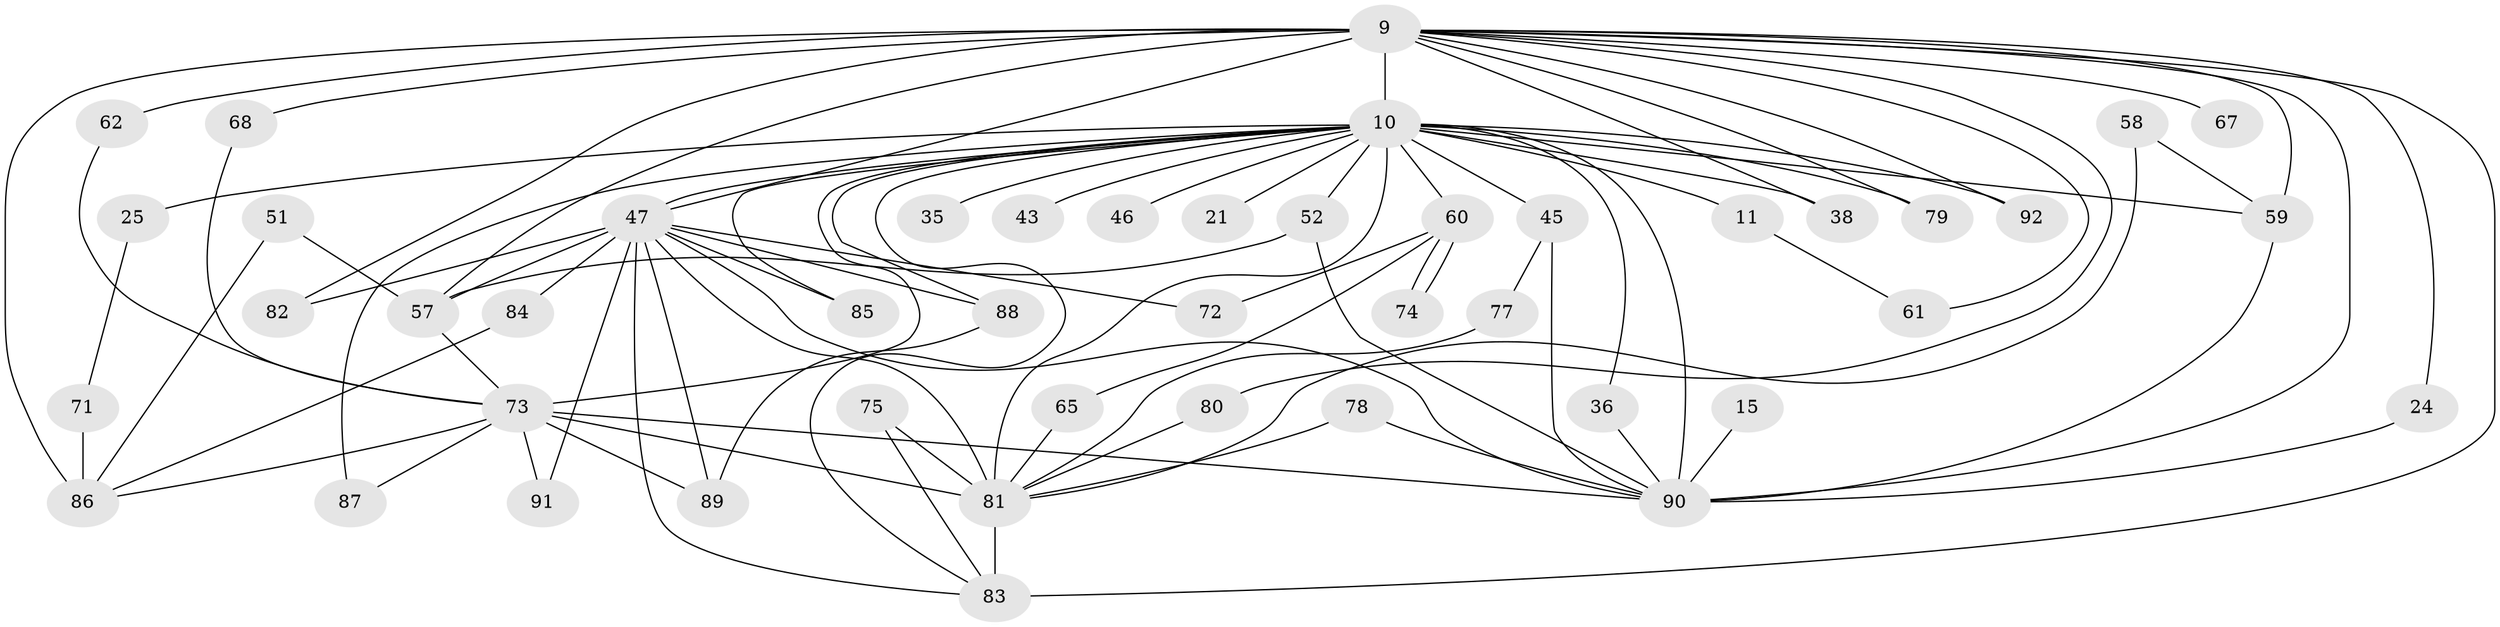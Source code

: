 // original degree distribution, {17: 0.010869565217391304, 15: 0.010869565217391304, 22: 0.010869565217391304, 13: 0.010869565217391304, 20: 0.043478260869565216, 16: 0.010869565217391304, 21: 0.010869565217391304, 3: 0.11956521739130435, 5: 0.043478260869565216, 6: 0.03260869565217391, 2: 0.5652173913043478, 4: 0.10869565217391304, 12: 0.010869565217391304, 7: 0.010869565217391304}
// Generated by graph-tools (version 1.1) at 2025/47/03/04/25 21:47:28]
// undirected, 46 vertices, 88 edges
graph export_dot {
graph [start="1"]
  node [color=gray90,style=filled];
  9 [super="+5"];
  10 [super="+7+8"];
  11;
  15;
  21;
  24;
  25;
  35;
  36;
  38 [super="+20"];
  43;
  45 [super="+22"];
  46;
  47 [super="+2"];
  51;
  52 [super="+40"];
  57 [super="+13"];
  58;
  59 [super="+27+53+54"];
  60 [super="+55"];
  61;
  62;
  65;
  67;
  68;
  71;
  72;
  73 [super="+69+64"];
  74;
  75;
  77;
  78;
  79;
  80;
  81 [super="+56+50"];
  82;
  83 [super="+31+41+66+42+39"];
  84;
  85;
  86 [super="+23"];
  87 [super="+30"];
  88 [super="+18"];
  89 [super="+70"];
  90 [super="+16+76+6"];
  91;
  92 [super="+17"];
  9 -- 10 [weight=8];
  9 -- 24;
  9 -- 57 [weight=2];
  9 -- 61;
  9 -- 62;
  9 -- 67 [weight=2];
  9 -- 68;
  9 -- 79;
  9 -- 86 [weight=3];
  9 -- 90 [weight=5];
  9 -- 80;
  9 -- 82;
  9 -- 92;
  9 -- 38;
  9 -- 47 [weight=4];
  9 -- 83 [weight=3];
  9 -- 59 [weight=2];
  10 -- 35 [weight=2];
  10 -- 38 [weight=2];
  10 -- 47 [weight=9];
  10 -- 79;
  10 -- 81 [weight=7];
  10 -- 87 [weight=3];
  10 -- 11 [weight=2];
  10 -- 21 [weight=2];
  10 -- 25 [weight=2];
  10 -- 46 [weight=2];
  10 -- 60 [weight=3];
  10 -- 85;
  10 -- 88 [weight=2];
  10 -- 92 [weight=2];
  10 -- 36;
  10 -- 43 [weight=2];
  10 -- 45 [weight=2];
  10 -- 52;
  10 -- 83;
  10 -- 90 [weight=9];
  10 -- 73 [weight=5];
  10 -- 59 [weight=2];
  11 -- 61;
  15 -- 90 [weight=2];
  24 -- 90;
  25 -- 71;
  36 -- 90;
  45 -- 77;
  45 -- 90;
  47 -- 72;
  47 -- 82;
  47 -- 84;
  47 -- 85;
  47 -- 88 [weight=2];
  47 -- 89;
  47 -- 91;
  47 -- 57;
  47 -- 83 [weight=2];
  47 -- 81;
  47 -- 90 [weight=4];
  51 -- 86;
  51 -- 57;
  52 -- 57;
  52 -- 90;
  57 -- 73;
  58 -- 81;
  58 -- 59;
  59 -- 90;
  60 -- 65;
  60 -- 72;
  60 -- 74;
  60 -- 74;
  62 -- 73;
  65 -- 81;
  68 -- 73;
  71 -- 86;
  73 -- 81;
  73 -- 90;
  73 -- 87;
  73 -- 89;
  73 -- 86;
  73 -- 91;
  75 -- 81;
  75 -- 83;
  77 -- 81;
  78 -- 81;
  78 -- 90;
  80 -- 81;
  81 -- 83 [weight=3];
  84 -- 86;
  88 -- 89;
}
